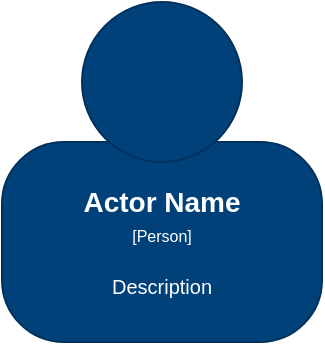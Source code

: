 <mxfile version="22.1.21" type="device">
  <diagram name="Page-1" id="4e7fT84xESAj0JWHeMru">
    <mxGraphModel dx="1434" dy="844" grid="1" gridSize="10" guides="1" tooltips="1" connect="1" arrows="1" fold="1" page="1" pageScale="1" pageWidth="1169" pageHeight="827" math="0" shadow="0">
      <root>
        <mxCell id="0" />
        <mxCell id="1" parent="0" />
        <object label="" placeholders="1" instruction="edit data of the lower shape within the group" id="8S-1jSxdmLkcNWuHM4vV-1">
          <mxCell style="group;resizable=0;" vertex="1" connectable="0" parent="1">
            <mxGeometry x="310" y="220" width="160" height="170" as="geometry" />
          </mxCell>
        </object>
        <object label="&lt;div style=&quot;color: rgb(255 , 255 , 255) ; white-space: normal&quot;&gt;&lt;span style=&quot;font-size: 14px&quot;&gt;&lt;b&gt;%name%&lt;/b&gt;&lt;/span&gt;&lt;/div&gt;&lt;div style=&quot;color: rgb(255 , 255 , 255) ; white-space: normal&quot;&gt;&lt;font style=&quot;font-size: 8px&quot;&gt;[Person]&lt;/font&gt;&lt;/div&gt;&lt;div style=&quot;color: rgb(255 , 255 , 255) ; white-space: normal ; font-size: 8px&quot;&gt;&lt;span style=&quot;font-size: x-small&quot;&gt;&lt;br&gt;&lt;/span&gt;&lt;/div&gt;&lt;div style=&quot;color: rgb(255 , 255 , 255) ; white-space: normal&quot;&gt;&lt;font size=&quot;1&quot;&gt;%description%&lt;/font&gt;&lt;/div&gt;" name="Actor Name" description="Description" placeholders="1" id="8S-1jSxdmLkcNWuHM4vV-2">
          <mxCell style="rounded=1;whiteSpace=wrap;html=1;strokeColor=#00315C;fillColor=#004179;fontColor=#000000;arcSize=31;" vertex="1" parent="8S-1jSxdmLkcNWuHM4vV-1">
            <mxGeometry y="70" width="160" height="100" as="geometry" />
          </mxCell>
        </object>
        <mxCell id="8S-1jSxdmLkcNWuHM4vV-3" value="" style="ellipse;whiteSpace=wrap;html=1;aspect=fixed;strokeColor=#00315C;fillColor=#004179;fontColor=#000000;" vertex="1" parent="8S-1jSxdmLkcNWuHM4vV-1">
          <mxGeometry x="40" width="80" height="80" as="geometry" />
        </mxCell>
      </root>
    </mxGraphModel>
  </diagram>
</mxfile>
